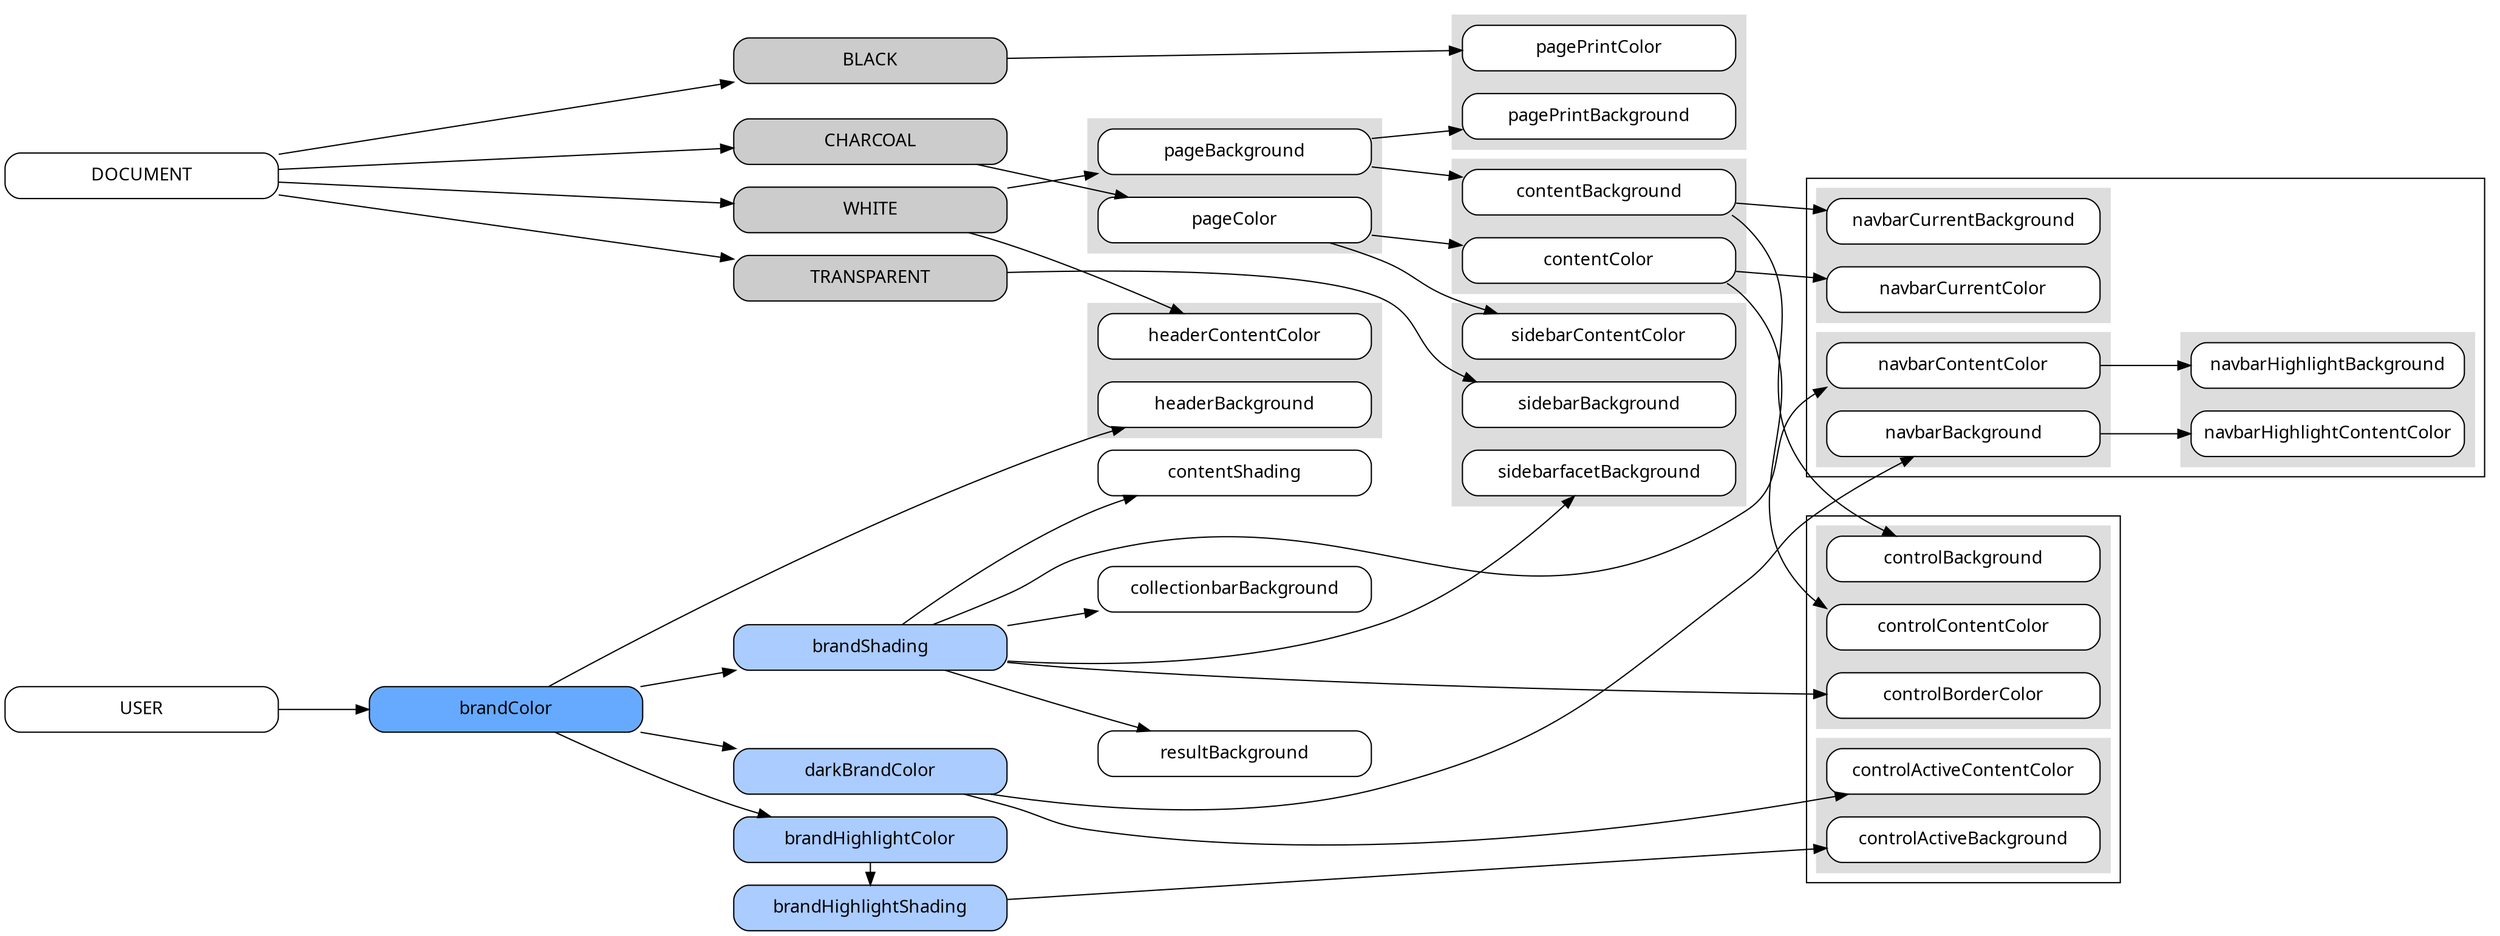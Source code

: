 
digraph {

#######################################
# make the layout not suck

rankdir=LR
ranksep=1
node [style="rounded,filled",fillcolor="#ffffff",
	shape="box",fontname="sans",width="3"]

{	# sources of decisions
	rank=same
	DOCUMENT
	USER
}

{	# "user supplied" node fill
	node [fillcolor="#66aaff"]
	brandColor
}

{	rank=same
	# "derived" node fill
	node [fillcolor="#aaccff"]
	brandShading
	darkBrandColor
	brandHighlightColor
	brandHighlightShading
	# "explicit" node fill
	node [fillcolor="#cccccc"]
	BLACK, CHARCOAL, WHITE, TRANSPARENT
}

#######################################
# origin colours

USER -> brandColor
brandColor -> darkBrandColor
brandColor -> brandShading

brandColor -> brandHighlightColor
brandHighlightColor -> brandHighlightShading

DOCUMENT -> CHARCOAL
DOCUMENT -> WHITE
DOCUMENT -> BLACK
DOCUMENT -> TRANSPARENT

#######################################
# default page colours

CHARCOAL -> pageColor
WHITE -> pageBackground
BLACK -> pagePrintColor
pageBackground -> pagePrintBackground

pageBackground -> contentBackground
pageColor -> contentColor

brandShading -> contentShading

subgraph cluster_1 { style=filled;color="#dddddd"
	pageColor
	pageBackground
}
subgraph cluster_2 { style=filled;color="#dddddd"
	pagePrintColor
	pagePrintBackground
}
subgraph cluster_3 { style=filled;color="#dddddd"
	contentColor
	contentBackground
}

#######################################
# colours of controls (buttons etc)

contentBackground -> controlBackground
contentColor -> controlContentColor
brandHighlightShading -> controlActiveBackground
darkBrandColor -> controlActiveContentColor

brandShading -> controlBorderColor

subgraph cluster_4 {
	subgraph cluster_4a {
		style=filled;color="#dddddd"
		controlContentColor
		controlBorderColor
		controlBackground
	}
	subgraph cluster_4b {
		style=filled;color="#dddddd"
		controlActiveContentColor
		controlActiveBackground
	}
}

#######################################
# header colours

brandColor -> headerBackground
WHITE -> headerContentColor

subgraph cluster_6 { style=filled;color="#dddddd"
	headerContentColor
	headerBackground
}

#######################################
# navbar colours

darkBrandColor -> navbarBackground
brandShading -> navbarContentColor
navbarContentColor -> navbarHighlightBackground
navbarBackground -> navbarHighlightContentColor
contentBackground -> navbarCurrentBackground
contentColor -> navbarCurrentColor

subgraph cluster_7 {
	subgraph cluster_7a { style=filled;color="#dddddd"
		navbarContentColor
		navbarBackground
	}
	subgraph cluster_7b { style=filled;color="#dddddd"
		navbarHighlightContentColor
		navbarHighlightBackground
	}
	subgraph cluster_7c { style=filled;color="#dddddd"
		navbarCurrentColor
		navbarCurrentBackground
	}
}

#######################################
# collection bar/sidebar/results colours

brandShading -> collectionbarBackground

TRANSPARENT -> sidebarBackground
pageColor -> sidebarContentColor
brandShading -> sidebarfacetBackground

brandShading -> resultBackground

subgraph cluster_10 { style=filled;color="#dddddd"
	sidebarContentColor
	sidebarBackground
	sidebarfacetBackground
}
















}